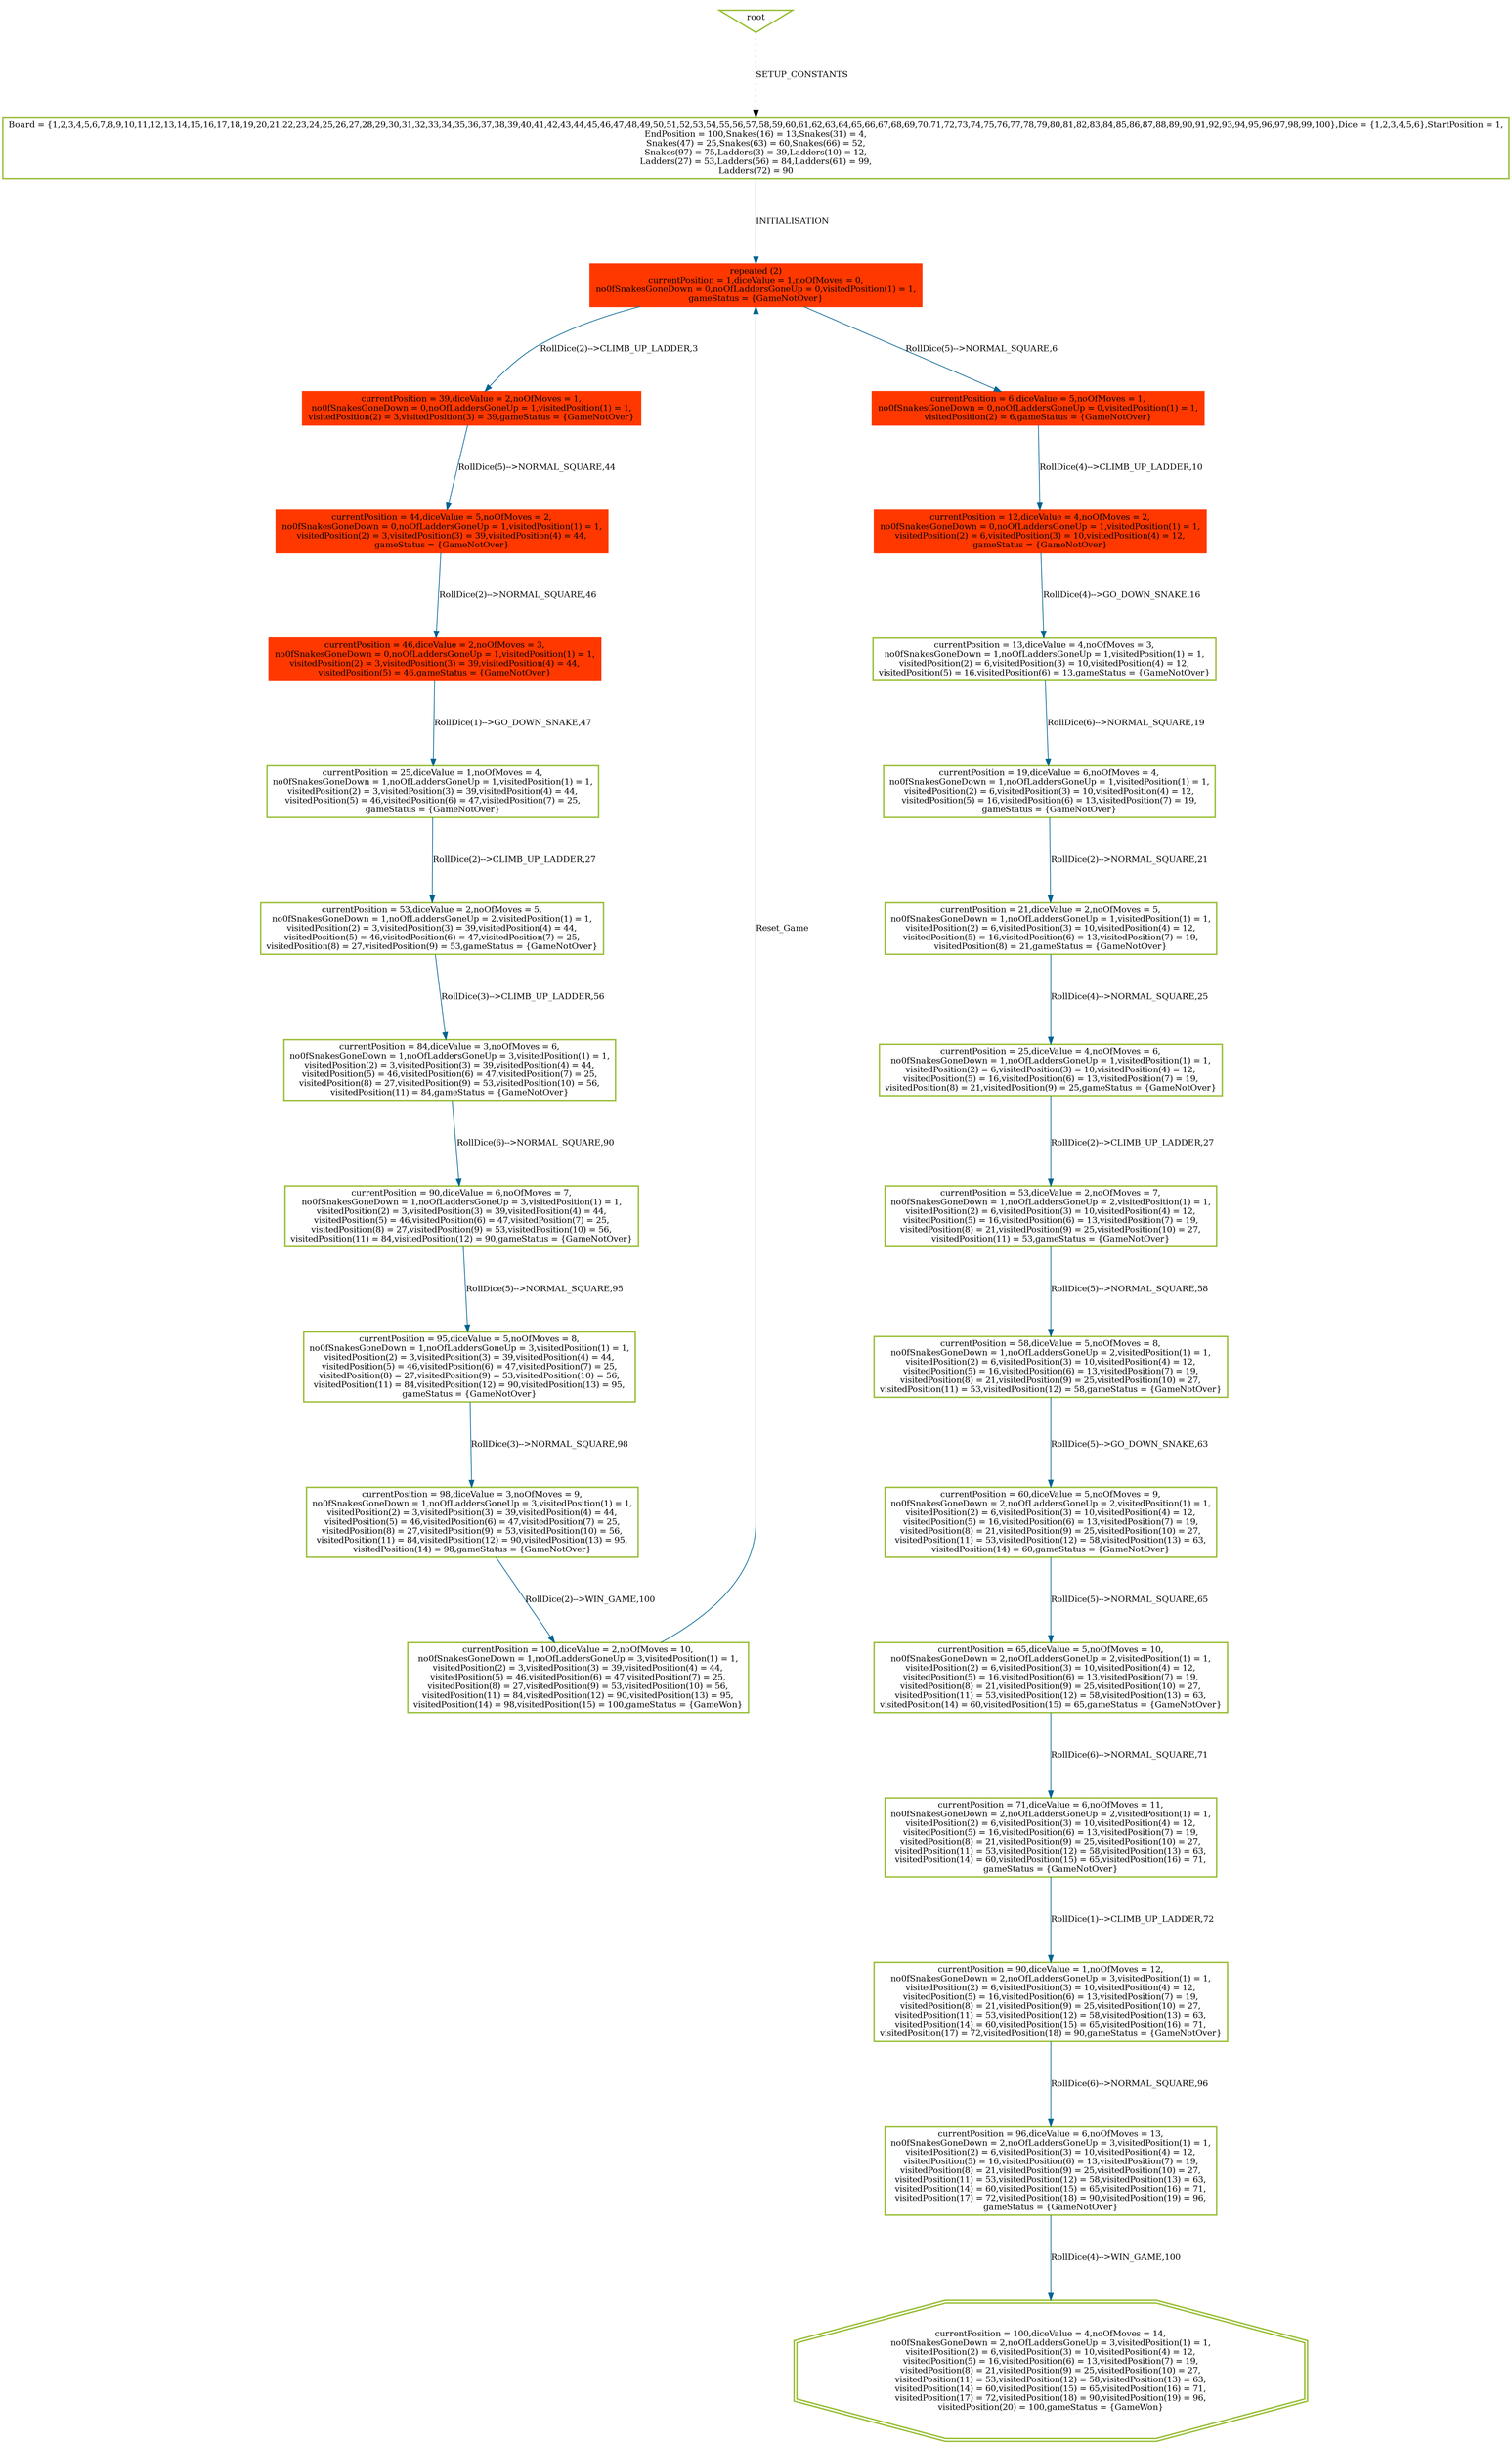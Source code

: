 digraph history {
graph [nodesep=1.5, ranksep=1.5];
0 [shape=box, color="#99BF38", fontsize=12, penwidth=2, label="Board = \{1,2,3,4,5,6,7,8,9,10,11,12,13,14,15,16,17,18,19,20,21,22,23,24,25,26,27,28,29,30,31,32,33,34,35,36,37,38,39,40,41,42,43,44,45,46,47,48,49,50,51,52,53,54,55,56,57,58,59,60,61,62,63,64,65,66,67,68,69,70,71,72,73,74,75,76,77,78,79,80,81,82,83,84,85,86,87,88,89,90,91,92,93,94,95,96,97,98,99,100\},Dice = \{1,2,3,4,5,6\},StartPosition = 1,\nEndPosition = 100,Snakes(16) = 13,Snakes(31) = 4,\nSnakes(47) = 25,Snakes(63) = 60,Snakes(66) = 52,\nSnakes(97) = 75,Ladders(3) = 39,Ladders(10) = 12,\nLadders(27) = 53,Ladders(56) = 84,Ladders(61) = 99,\nLadders(72) = 90"];

1 [shape=box, style=filled, color="#FF3800", fontsize=12, penwidth=2, label="repeated (2)\ncurrentPosition = 1,diceValue = 1,noOfMoves = 0,\nno0fSnakesGoneDown = 0,noOfLaddersGoneUp = 0,visitedPosition(1) = 1,\ngameStatus = \{GameNotOver\}"];

3 [shape=box, style=filled, color="#FF3800", fontsize=12, penwidth=2, label="currentPosition = 39,diceValue = 2,noOfMoves = 1,\nno0fSnakesGoneDown = 0,noOfLaddersGoneUp = 1,visitedPosition(1) = 1,\nvisitedPosition(2) = 3,visitedPosition(3) = 39,gameStatus = \{GameNotOver\}"];

6 [shape=box, style=filled, color="#FF3800", fontsize=12, penwidth=2, label="currentPosition = 6,diceValue = 5,noOfMoves = 1,\nno0fSnakesGoneDown = 0,noOfLaddersGoneUp = 0,visitedPosition(1) = 1,\nvisitedPosition(2) = 6,gameStatus = \{GameNotOver\}"];

12 [shape=box, style=filled, color="#FF3800", fontsize=12, penwidth=2, label="currentPosition = 44,diceValue = 5,noOfMoves = 2,\nno0fSnakesGoneDown = 0,noOfLaddersGoneUp = 1,visitedPosition(1) = 1,\nvisitedPosition(2) = 3,visitedPosition(3) = 39,visitedPosition(4) = 44,\ngameStatus = \{GameNotOver\}"];

15 [shape=box, style=filled, color="#FF3800", fontsize=12, penwidth=2, label="currentPosition = 46,diceValue = 2,noOfMoves = 3,\nno0fSnakesGoneDown = 0,noOfLaddersGoneUp = 1,visitedPosition(1) = 1,\nvisitedPosition(2) = 3,visitedPosition(3) = 39,visitedPosition(4) = 44,\nvisitedPosition(5) = 46,gameStatus = \{GameNotOver\}"];

20 [shape=box, color="#99BF38", fontsize=12, penwidth=2, label="currentPosition = 25,diceValue = 1,noOfMoves = 4,\nno0fSnakesGoneDown = 1,noOfLaddersGoneUp = 1,visitedPosition(1) = 1,\nvisitedPosition(2) = 3,visitedPosition(3) = 39,visitedPosition(4) = 44,\nvisitedPosition(5) = 46,visitedPosition(6) = 47,visitedPosition(7) = 25,\ngameStatus = \{GameNotOver\}"];

27 [shape=box, color="#99BF38", fontsize=12, penwidth=2, label="currentPosition = 53,diceValue = 2,noOfMoves = 5,\nno0fSnakesGoneDown = 1,noOfLaddersGoneUp = 2,visitedPosition(1) = 1,\nvisitedPosition(2) = 3,visitedPosition(3) = 39,visitedPosition(4) = 44,\nvisitedPosition(5) = 46,visitedPosition(6) = 47,visitedPosition(7) = 25,\nvisitedPosition(8) = 27,visitedPosition(9) = 53,gameStatus = \{GameNotOver\}"];

34 [shape=box, color="#99BF38", fontsize=12, penwidth=2, label="currentPosition = 84,diceValue = 3,noOfMoves = 6,\nno0fSnakesGoneDown = 1,noOfLaddersGoneUp = 3,visitedPosition(1) = 1,\nvisitedPosition(2) = 3,visitedPosition(3) = 39,visitedPosition(4) = 44,\nvisitedPosition(5) = 46,visitedPosition(6) = 47,visitedPosition(7) = 25,\nvisitedPosition(8) = 27,visitedPosition(9) = 53,visitedPosition(10) = 56,\nvisitedPosition(11) = 84,gameStatus = \{GameNotOver\}"];

43 [shape=box, color="#99BF38", fontsize=12, penwidth=2, label="currentPosition = 90,diceValue = 6,noOfMoves = 7,\nno0fSnakesGoneDown = 1,noOfLaddersGoneUp = 3,visitedPosition(1) = 1,\nvisitedPosition(2) = 3,visitedPosition(3) = 39,visitedPosition(4) = 44,\nvisitedPosition(5) = 46,visitedPosition(6) = 47,visitedPosition(7) = 25,\nvisitedPosition(8) = 27,visitedPosition(9) = 53,visitedPosition(10) = 56,\nvisitedPosition(11) = 84,visitedPosition(12) = 90,gameStatus = \{GameNotOver\}"];

48 [shape=box, color="#99BF38", fontsize=12, penwidth=2, label="currentPosition = 95,diceValue = 5,noOfMoves = 8,\nno0fSnakesGoneDown = 1,noOfLaddersGoneUp = 3,visitedPosition(1) = 1,\nvisitedPosition(2) = 3,visitedPosition(3) = 39,visitedPosition(4) = 44,\nvisitedPosition(5) = 46,visitedPosition(6) = 47,visitedPosition(7) = 25,\nvisitedPosition(8) = 27,visitedPosition(9) = 53,visitedPosition(10) = 56,\nvisitedPosition(11) = 84,visitedPosition(12) = 90,visitedPosition(13) = 95,\ngameStatus = \{GameNotOver\}"];

52 [shape=box, color="#99BF38", fontsize=12, penwidth=2, label="currentPosition = 98,diceValue = 3,noOfMoves = 9,\nno0fSnakesGoneDown = 1,noOfLaddersGoneUp = 3,visitedPosition(1) = 1,\nvisitedPosition(2) = 3,visitedPosition(3) = 39,visitedPosition(4) = 44,\nvisitedPosition(5) = 46,visitedPosition(6) = 47,visitedPosition(7) = 25,\nvisitedPosition(8) = 27,visitedPosition(9) = 53,visitedPosition(10) = 56,\nvisitedPosition(11) = 84,visitedPosition(12) = 90,visitedPosition(13) = 95,\nvisitedPosition(14) = 98,gameStatus = \{GameNotOver\}"];

56 [shape=box, color="#99BF38", fontsize=12, penwidth=2, label="currentPosition = 100,diceValue = 2,noOfMoves = 10,\nno0fSnakesGoneDown = 1,noOfLaddersGoneUp = 3,visitedPosition(1) = 1,\nvisitedPosition(2) = 3,visitedPosition(3) = 39,visitedPosition(4) = 44,\nvisitedPosition(5) = 46,visitedPosition(6) = 47,visitedPosition(7) = 25,\nvisitedPosition(8) = 27,visitedPosition(9) = 53,visitedPosition(10) = 56,\nvisitedPosition(11) = 84,visitedPosition(12) = 90,visitedPosition(13) = 95,\nvisitedPosition(14) = 98,visitedPosition(15) = 100,gameStatus = \{GameWon\}"];

60 [shape=box, style=filled, color="#FF3800", fontsize=12, penwidth=2, label="currentPosition = 12,diceValue = 4,noOfMoves = 2,\nno0fSnakesGoneDown = 0,noOfLaddersGoneUp = 1,visitedPosition(1) = 1,\nvisitedPosition(2) = 6,visitedPosition(3) = 10,visitedPosition(4) = 12,\ngameStatus = \{GameNotOver\}"];

66 [shape=box, color="#99BF38", fontsize=12, penwidth=2, label="currentPosition = 13,diceValue = 4,noOfMoves = 3,\nno0fSnakesGoneDown = 1,noOfLaddersGoneUp = 1,visitedPosition(1) = 1,\nvisitedPosition(2) = 6,visitedPosition(3) = 10,visitedPosition(4) = 12,\nvisitedPosition(5) = 16,visitedPosition(6) = 13,gameStatus = \{GameNotOver\}"];

74 [shape=box, color="#99BF38", fontsize=12, penwidth=2, label="currentPosition = 19,diceValue = 6,noOfMoves = 4,\nno0fSnakesGoneDown = 1,noOfLaddersGoneUp = 1,visitedPosition(1) = 1,\nvisitedPosition(2) = 6,visitedPosition(3) = 10,visitedPosition(4) = 12,\nvisitedPosition(5) = 16,visitedPosition(6) = 13,visitedPosition(7) = 19,\ngameStatus = \{GameNotOver\}"];

76 [shape=box, color="#99BF38", fontsize=12, penwidth=2, label="currentPosition = 21,diceValue = 2,noOfMoves = 5,\nno0fSnakesGoneDown = 1,noOfLaddersGoneUp = 1,visitedPosition(1) = 1,\nvisitedPosition(2) = 6,visitedPosition(3) = 10,visitedPosition(4) = 12,\nvisitedPosition(5) = 16,visitedPosition(6) = 13,visitedPosition(7) = 19,\nvisitedPosition(8) = 21,gameStatus = \{GameNotOver\}"];

84 [shape=box, color="#99BF38", fontsize=12, penwidth=2, label="currentPosition = 25,diceValue = 4,noOfMoves = 6,\nno0fSnakesGoneDown = 1,noOfLaddersGoneUp = 1,visitedPosition(1) = 1,\nvisitedPosition(2) = 6,visitedPosition(3) = 10,visitedPosition(4) = 12,\nvisitedPosition(5) = 16,visitedPosition(6) = 13,visitedPosition(7) = 19,\nvisitedPosition(8) = 21,visitedPosition(9) = 25,gameStatus = \{GameNotOver\}"];

88 [shape=box, color="#99BF38", fontsize=12, penwidth=2, label="currentPosition = 53,diceValue = 2,noOfMoves = 7,\nno0fSnakesGoneDown = 1,noOfLaddersGoneUp = 2,visitedPosition(1) = 1,\nvisitedPosition(2) = 6,visitedPosition(3) = 10,visitedPosition(4) = 12,\nvisitedPosition(5) = 16,visitedPosition(6) = 13,visitedPosition(7) = 19,\nvisitedPosition(8) = 21,visitedPosition(9) = 25,visitedPosition(10) = 27,\nvisitedPosition(11) = 53,gameStatus = \{GameNotOver\}"];

97 [shape=box, color="#99BF38", fontsize=12, penwidth=2, label="currentPosition = 58,diceValue = 5,noOfMoves = 8,\nno0fSnakesGoneDown = 1,noOfLaddersGoneUp = 2,visitedPosition(1) = 1,\nvisitedPosition(2) = 6,visitedPosition(3) = 10,visitedPosition(4) = 12,\nvisitedPosition(5) = 16,visitedPosition(6) = 13,visitedPosition(7) = 19,\nvisitedPosition(8) = 21,visitedPosition(9) = 25,visitedPosition(10) = 27,\nvisitedPosition(11) = 53,visitedPosition(12) = 58,gameStatus = \{GameNotOver\}"];

103 [shape=box, color="#99BF38", fontsize=12, penwidth=2, label="currentPosition = 60,diceValue = 5,noOfMoves = 9,\nno0fSnakesGoneDown = 2,noOfLaddersGoneUp = 2,visitedPosition(1) = 1,\nvisitedPosition(2) = 6,visitedPosition(3) = 10,visitedPosition(4) = 12,\nvisitedPosition(5) = 16,visitedPosition(6) = 13,visitedPosition(7) = 19,\nvisitedPosition(8) = 21,visitedPosition(9) = 25,visitedPosition(10) = 27,\nvisitedPosition(11) = 53,visitedPosition(12) = 58,visitedPosition(13) = 63,\nvisitedPosition(14) = 60,gameStatus = \{GameNotOver\}"];

109 [shape=box, color="#99BF38", fontsize=12, penwidth=2, label="currentPosition = 65,diceValue = 5,noOfMoves = 10,\nno0fSnakesGoneDown = 2,noOfLaddersGoneUp = 2,visitedPosition(1) = 1,\nvisitedPosition(2) = 6,visitedPosition(3) = 10,visitedPosition(4) = 12,\nvisitedPosition(5) = 16,visitedPosition(6) = 13,visitedPosition(7) = 19,\nvisitedPosition(8) = 21,visitedPosition(9) = 25,visitedPosition(10) = 27,\nvisitedPosition(11) = 53,visitedPosition(12) = 58,visitedPosition(13) = 63,\nvisitedPosition(14) = 60,visitedPosition(15) = 65,gameStatus = \{GameNotOver\}"];

116 [shape=box, color="#99BF38", fontsize=12, penwidth=2, label="currentPosition = 71,diceValue = 6,noOfMoves = 11,\nno0fSnakesGoneDown = 2,noOfLaddersGoneUp = 2,visitedPosition(1) = 1,\nvisitedPosition(2) = 6,visitedPosition(3) = 10,visitedPosition(4) = 12,\nvisitedPosition(5) = 16,visitedPosition(6) = 13,visitedPosition(7) = 19,\nvisitedPosition(8) = 21,visitedPosition(9) = 25,visitedPosition(10) = 27,\nvisitedPosition(11) = 53,visitedPosition(12) = 58,visitedPosition(13) = 63,\nvisitedPosition(14) = 60,visitedPosition(15) = 65,visitedPosition(16) = 71,\ngameStatus = \{GameNotOver\}"];

117 [shape=box, color="#99BF38", fontsize=12, penwidth=2, label="currentPosition = 90,diceValue = 1,noOfMoves = 12,\nno0fSnakesGoneDown = 2,noOfLaddersGoneUp = 3,visitedPosition(1) = 1,\nvisitedPosition(2) = 6,visitedPosition(3) = 10,visitedPosition(4) = 12,\nvisitedPosition(5) = 16,visitedPosition(6) = 13,visitedPosition(7) = 19,\nvisitedPosition(8) = 21,visitedPosition(9) = 25,visitedPosition(10) = 27,\nvisitedPosition(11) = 53,visitedPosition(12) = 58,visitedPosition(13) = 63,\nvisitedPosition(14) = 60,visitedPosition(15) = 65,visitedPosition(16) = 71,\nvisitedPosition(17) = 72,visitedPosition(18) = 90,gameStatus = \{GameNotOver\}"];

128 [shape=box, color="#99BF38", fontsize=12, penwidth=2, label="currentPosition = 96,diceValue = 6,noOfMoves = 13,\nno0fSnakesGoneDown = 2,noOfLaddersGoneUp = 3,visitedPosition(1) = 1,\nvisitedPosition(2) = 6,visitedPosition(3) = 10,visitedPosition(4) = 12,\nvisitedPosition(5) = 16,visitedPosition(6) = 13,visitedPosition(7) = 19,\nvisitedPosition(8) = 21,visitedPosition(9) = 25,visitedPosition(10) = 27,\nvisitedPosition(11) = 53,visitedPosition(12) = 58,visitedPosition(13) = 63,\nvisitedPosition(14) = 60,visitedPosition(15) = 65,visitedPosition(16) = 71,\nvisitedPosition(17) = 72,visitedPosition(18) = 90,visitedPosition(19) = 96,\ngameStatus = \{GameNotOver\}"];

132 [shape=doubleoctagon, color="#99BF38", fontsize=12, penwidth=2, label="currentPosition = 100,diceValue = 4,noOfMoves = 14,\nno0fSnakesGoneDown = 2,noOfLaddersGoneUp = 3,visitedPosition(1) = 1,\nvisitedPosition(2) = 6,visitedPosition(3) = 10,visitedPosition(4) = 12,\nvisitedPosition(5) = 16,visitedPosition(6) = 13,visitedPosition(7) = 19,\nvisitedPosition(8) = 21,visitedPosition(9) = 25,visitedPosition(10) = 27,\nvisitedPosition(11) = 53,visitedPosition(12) = 58,visitedPosition(13) = 63,\nvisitedPosition(14) = 60,visitedPosition(15) = 65,visitedPosition(16) = 71,\nvisitedPosition(17) = 72,visitedPosition(18) = 90,visitedPosition(19) = 96,\nvisitedPosition(20) = 100,gameStatus = \{GameWon\}"];

root [shape=invtriangle, color="#99BF38", fontsize=12, penwidth=2, label="root"];

root -> 0 [style = dotted, color = black, label="SETUP_CONSTANTS", fontsize=12];

0 -> 1 [color = "#006391", label="INITIALISATION", fontsize=12];

1 -> 3 [color = "#006391", label="RollDice(2)--\>CLIMB_UP_LADDER,3", fontsize=12];

3 -> 12 [color = "#006391", label="RollDice(5)--\>NORMAL_SQUARE,44", fontsize=12];

12 -> 15 [color = "#006391", label="RollDice(2)--\>NORMAL_SQUARE,46", fontsize=12];

15 -> 20 [color = "#006391", label="RollDice(1)--\>GO_DOWN_SNAKE,47", fontsize=12];

20 -> 27 [color = "#006391", label="RollDice(2)--\>CLIMB_UP_LADDER,27", fontsize=12];

27 -> 34 [color = "#006391", label="RollDice(3)--\>CLIMB_UP_LADDER,56", fontsize=12];

34 -> 43 [color = "#006391", label="RollDice(6)--\>NORMAL_SQUARE,90", fontsize=12];

43 -> 48 [color = "#006391", label="RollDice(5)--\>NORMAL_SQUARE,95", fontsize=12];

48 -> 52 [color = "#006391", label="RollDice(3)--\>NORMAL_SQUARE,98", fontsize=12];

52 -> 56 [color = "#006391", label="RollDice(2)--\>WIN_GAME,100", fontsize=12];

56 -> 1 [color = "#006391", label="Reset_Game", fontsize=12];

1 -> 6 [color = "#006391", label="RollDice(5)--\>NORMAL_SQUARE,6", fontsize=12];

6 -> 60 [color = "#006391", label="RollDice(4)--\>CLIMB_UP_LADDER,10", fontsize=12];

60 -> 66 [color = "#006391", label="RollDice(4)--\>GO_DOWN_SNAKE,16", fontsize=12];

66 -> 74 [color = "#006391", label="RollDice(6)--\>NORMAL_SQUARE,19", fontsize=12];

74 -> 76 [color = "#006391", label="RollDice(2)--\>NORMAL_SQUARE,21", fontsize=12];

76 -> 84 [color = "#006391", label="RollDice(4)--\>NORMAL_SQUARE,25", fontsize=12];

84 -> 88 [color = "#006391", label="RollDice(2)--\>CLIMB_UP_LADDER,27", fontsize=12];

88 -> 97 [color = "#006391", label="RollDice(5)--\>NORMAL_SQUARE,58", fontsize=12];

97 -> 103 [color = "#006391", label="RollDice(5)--\>GO_DOWN_SNAKE,63", fontsize=12];

103 -> 109 [color = "#006391", label="RollDice(5)--\>NORMAL_SQUARE,65", fontsize=12];

109 -> 116 [color = "#006391", label="RollDice(6)--\>NORMAL_SQUARE,71", fontsize=12];

116 -> 117 [color = "#006391", label="RollDice(1)--\>CLIMB_UP_LADDER,72", fontsize=12];

117 -> 128 [color = "#006391", label="RollDice(6)--\>NORMAL_SQUARE,96", fontsize=12];

128 -> 132 [color = "#006391", label="RollDice(4)--\>WIN_GAME,100", fontsize=12];

}
